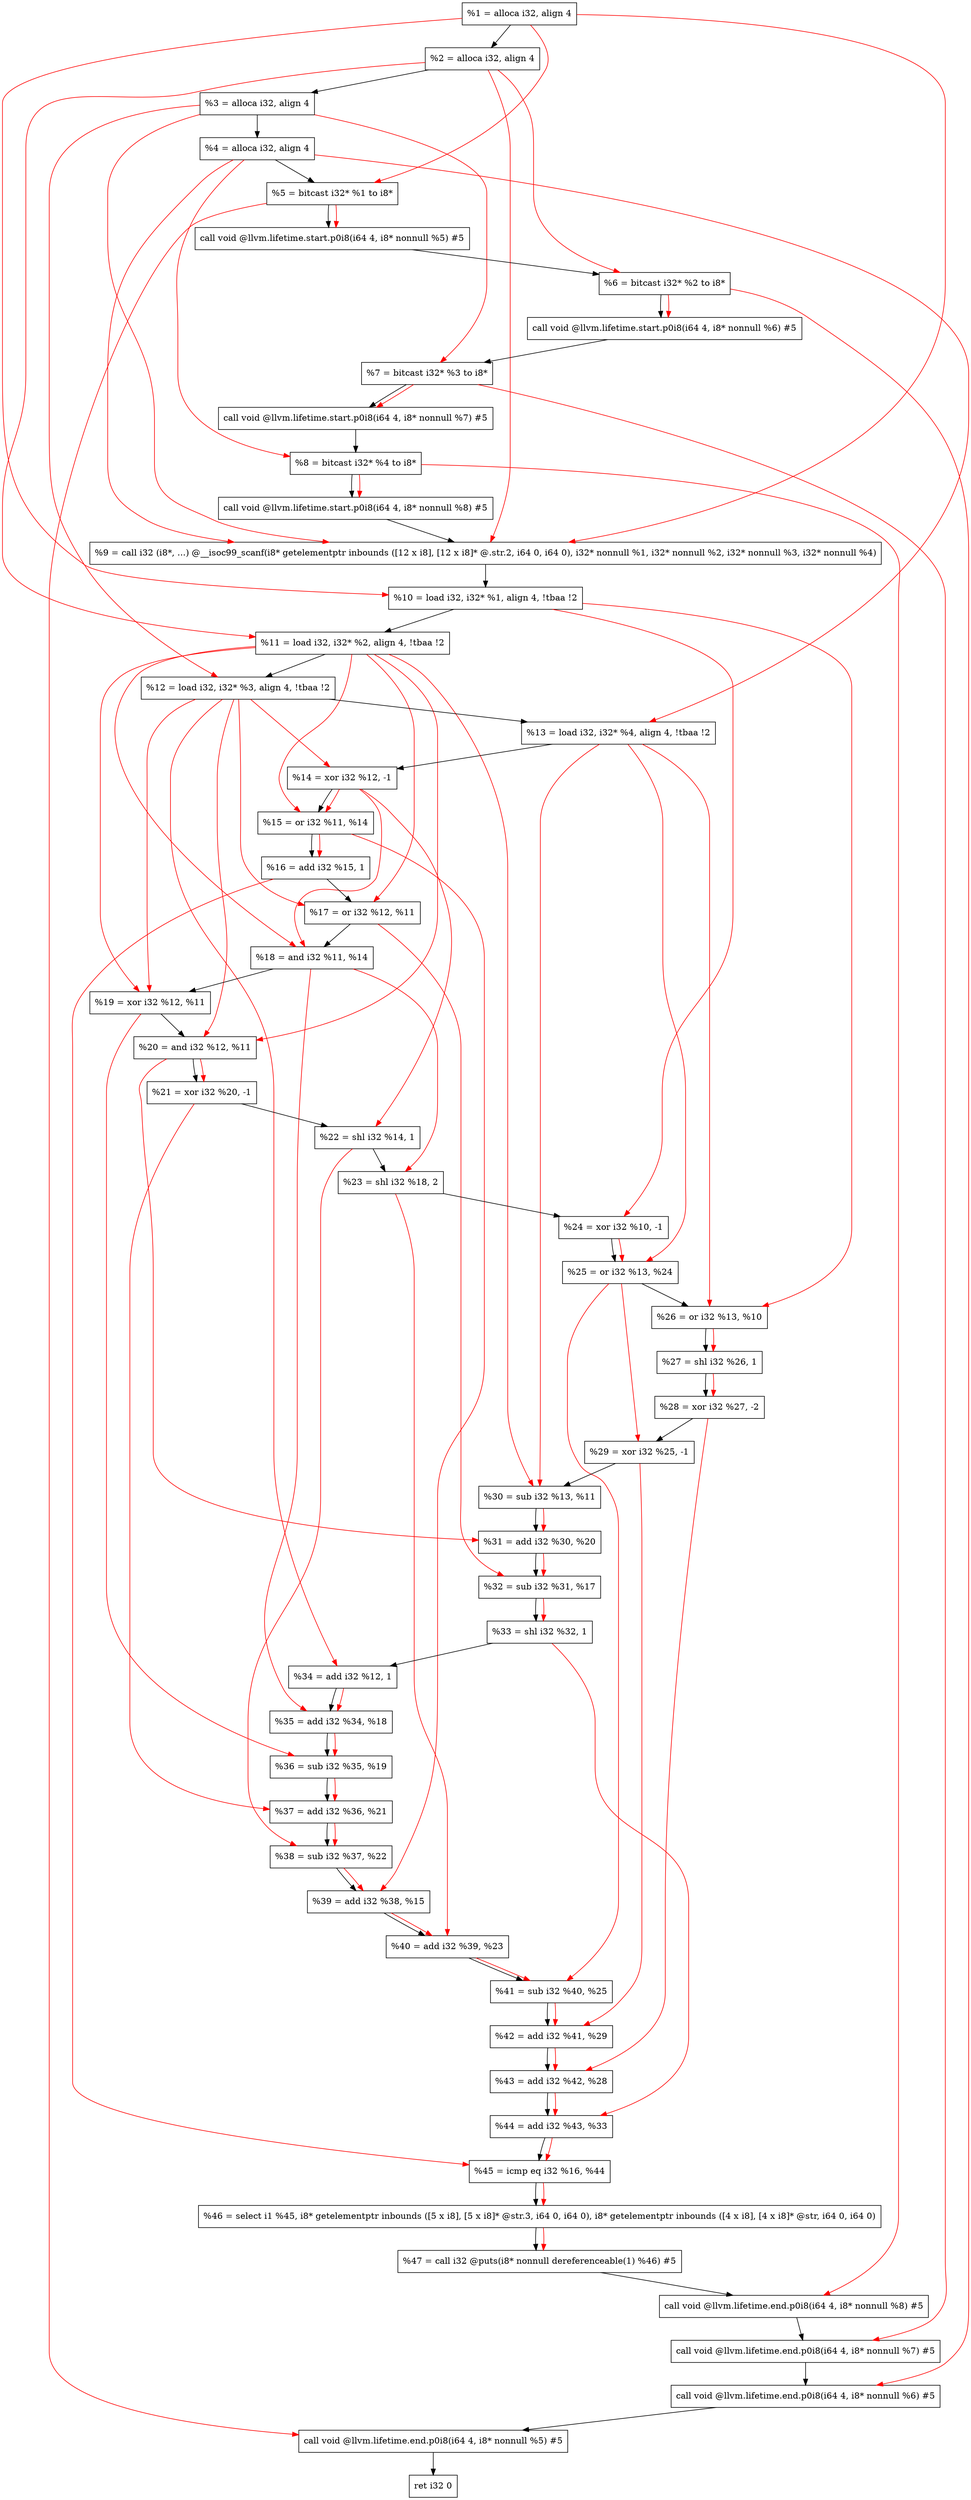 digraph "DFG for'main' function" {
	Node0x1c39708[shape=record, label="  %1 = alloca i32, align 4"];
	Node0x1c39788[shape=record, label="  %2 = alloca i32, align 4"];
	Node0x1c39818[shape=record, label="  %3 = alloca i32, align 4"];
	Node0x1c39878[shape=record, label="  %4 = alloca i32, align 4"];
	Node0x1c39928[shape=record, label="  %5 = bitcast i32* %1 to i8*"];
	Node0x1c39d58[shape=record, label="  call void @llvm.lifetime.start.p0i8(i64 4, i8* nonnull %5) #5"];
	Node0x1c39e38[shape=record, label="  %6 = bitcast i32* %2 to i8*"];
	Node0x1c39f38[shape=record, label="  call void @llvm.lifetime.start.p0i8(i64 4, i8* nonnull %6) #5"];
	Node0x1c39ff8[shape=record, label="  %7 = bitcast i32* %3 to i8*"];
	Node0x1c3a0a8[shape=record, label="  call void @llvm.lifetime.start.p0i8(i64 4, i8* nonnull %7) #5"];
	Node0x1c3a168[shape=record, label="  %8 = bitcast i32* %4 to i8*"];
	Node0x1c3a218[shape=record, label="  call void @llvm.lifetime.start.p0i8(i64 4, i8* nonnull %8) #5"];
	Node0x1c349d0[shape=record, label="  %9 = call i32 (i8*, ...) @__isoc99_scanf(i8* getelementptr inbounds ([12 x i8], [12 x i8]* @.str.2, i64 0, i64 0), i32* nonnull %1, i32* nonnull %2, i32* nonnull %3, i32* nonnull %4)"];
	Node0x1c3a418[shape=record, label="  %10 = load i32, i32* %1, align 4, !tbaa !2"];
	Node0x1c3b388[shape=record, label="  %11 = load i32, i32* %2, align 4, !tbaa !2"];
	Node0x1c3b9f8[shape=record, label="  %12 = load i32, i32* %3, align 4, !tbaa !2"];
	Node0x1c3ba58[shape=record, label="  %13 = load i32, i32* %4, align 4, !tbaa !2"];
	Node0x1c3bad0[shape=record, label="  %14 = xor i32 %12, -1"];
	Node0x1c3bb40[shape=record, label="  %15 = or i32 %11, %14"];
	Node0x1c3bbb0[shape=record, label="  %16 = add i32 %15, 1"];
	Node0x1c3bc20[shape=record, label="  %17 = or i32 %12, %11"];
	Node0x1c3bc90[shape=record, label="  %18 = and i32 %11, %14"];
	Node0x1c3bd00[shape=record, label="  %19 = xor i32 %12, %11"];
	Node0x1c3bd70[shape=record, label="  %20 = and i32 %12, %11"];
	Node0x1c3bde0[shape=record, label="  %21 = xor i32 %20, -1"];
	Node0x1c3be50[shape=record, label="  %22 = shl i32 %14, 1"];
	Node0x1c3bec0[shape=record, label="  %23 = shl i32 %18, 2"];
	Node0x1c3bf30[shape=record, label="  %24 = xor i32 %10, -1"];
	Node0x1c3bfa0[shape=record, label="  %25 = or i32 %13, %24"];
	Node0x1c3c010[shape=record, label="  %26 = or i32 %13, %10"];
	Node0x1c3c080[shape=record, label="  %27 = shl i32 %26, 1"];
	Node0x1c3c0f0[shape=record, label="  %28 = xor i32 %27, -2"];
	Node0x1c3c160[shape=record, label="  %29 = xor i32 %25, -1"];
	Node0x1c3c1d0[shape=record, label="  %30 = sub i32 %13, %11"];
	Node0x1c3c240[shape=record, label="  %31 = add i32 %30, %20"];
	Node0x1c3c2b0[shape=record, label="  %32 = sub i32 %31, %17"];
	Node0x1c3c320[shape=record, label="  %33 = shl i32 %32, 1"];
	Node0x1c3c390[shape=record, label="  %34 = add i32 %12, 1"];
	Node0x1c3c400[shape=record, label="  %35 = add i32 %34, %18"];
	Node0x1c3c470[shape=record, label="  %36 = sub i32 %35, %19"];
	Node0x1c3c4e0[shape=record, label="  %37 = add i32 %36, %21"];
	Node0x1c3c550[shape=record, label="  %38 = sub i32 %37, %22"];
	Node0x1c3c5c0[shape=record, label="  %39 = add i32 %38, %15"];
	Node0x1c3c630[shape=record, label="  %40 = add i32 %39, %23"];
	Node0x1c3c6a0[shape=record, label="  %41 = sub i32 %40, %25"];
	Node0x1c3c710[shape=record, label="  %42 = add i32 %41, %29"];
	Node0x1c3c780[shape=record, label="  %43 = add i32 %42, %28"];
	Node0x1c3c7f0[shape=record, label="  %44 = add i32 %43, %33"];
	Node0x1c3c860[shape=record, label="  %45 = icmp eq i32 %16, %44"];
	Node0x1bd98b8[shape=record, label="  %46 = select i1 %45, i8* getelementptr inbounds ([5 x i8], [5 x i8]* @str.3, i64 0, i64 0), i8* getelementptr inbounds ([4 x i8], [4 x i8]* @str, i64 0, i64 0)"];
	Node0x1c3c8f0[shape=record, label="  %47 = call i32 @puts(i8* nonnull dereferenceable(1) %46) #5"];
	Node0x1c3cb98[shape=record, label="  call void @llvm.lifetime.end.p0i8(i64 4, i8* nonnull %8) #5"];
	Node0x1c3ccf8[shape=record, label="  call void @llvm.lifetime.end.p0i8(i64 4, i8* nonnull %7) #5"];
	Node0x1c3ce08[shape=record, label="  call void @llvm.lifetime.end.p0i8(i64 4, i8* nonnull %6) #5"];
	Node0x1c3cf18[shape=record, label="  call void @llvm.lifetime.end.p0i8(i64 4, i8* nonnull %5) #5"];
	Node0x1c3cfd8[shape=record, label="  ret i32 0"];
	Node0x1c39708 -> Node0x1c39788;
	Node0x1c39788 -> Node0x1c39818;
	Node0x1c39818 -> Node0x1c39878;
	Node0x1c39878 -> Node0x1c39928;
	Node0x1c39928 -> Node0x1c39d58;
	Node0x1c39d58 -> Node0x1c39e38;
	Node0x1c39e38 -> Node0x1c39f38;
	Node0x1c39f38 -> Node0x1c39ff8;
	Node0x1c39ff8 -> Node0x1c3a0a8;
	Node0x1c3a0a8 -> Node0x1c3a168;
	Node0x1c3a168 -> Node0x1c3a218;
	Node0x1c3a218 -> Node0x1c349d0;
	Node0x1c349d0 -> Node0x1c3a418;
	Node0x1c3a418 -> Node0x1c3b388;
	Node0x1c3b388 -> Node0x1c3b9f8;
	Node0x1c3b9f8 -> Node0x1c3ba58;
	Node0x1c3ba58 -> Node0x1c3bad0;
	Node0x1c3bad0 -> Node0x1c3bb40;
	Node0x1c3bb40 -> Node0x1c3bbb0;
	Node0x1c3bbb0 -> Node0x1c3bc20;
	Node0x1c3bc20 -> Node0x1c3bc90;
	Node0x1c3bc90 -> Node0x1c3bd00;
	Node0x1c3bd00 -> Node0x1c3bd70;
	Node0x1c3bd70 -> Node0x1c3bde0;
	Node0x1c3bde0 -> Node0x1c3be50;
	Node0x1c3be50 -> Node0x1c3bec0;
	Node0x1c3bec0 -> Node0x1c3bf30;
	Node0x1c3bf30 -> Node0x1c3bfa0;
	Node0x1c3bfa0 -> Node0x1c3c010;
	Node0x1c3c010 -> Node0x1c3c080;
	Node0x1c3c080 -> Node0x1c3c0f0;
	Node0x1c3c0f0 -> Node0x1c3c160;
	Node0x1c3c160 -> Node0x1c3c1d0;
	Node0x1c3c1d0 -> Node0x1c3c240;
	Node0x1c3c240 -> Node0x1c3c2b0;
	Node0x1c3c2b0 -> Node0x1c3c320;
	Node0x1c3c320 -> Node0x1c3c390;
	Node0x1c3c390 -> Node0x1c3c400;
	Node0x1c3c400 -> Node0x1c3c470;
	Node0x1c3c470 -> Node0x1c3c4e0;
	Node0x1c3c4e0 -> Node0x1c3c550;
	Node0x1c3c550 -> Node0x1c3c5c0;
	Node0x1c3c5c0 -> Node0x1c3c630;
	Node0x1c3c630 -> Node0x1c3c6a0;
	Node0x1c3c6a0 -> Node0x1c3c710;
	Node0x1c3c710 -> Node0x1c3c780;
	Node0x1c3c780 -> Node0x1c3c7f0;
	Node0x1c3c7f0 -> Node0x1c3c860;
	Node0x1c3c860 -> Node0x1bd98b8;
	Node0x1bd98b8 -> Node0x1c3c8f0;
	Node0x1c3c8f0 -> Node0x1c3cb98;
	Node0x1c3cb98 -> Node0x1c3ccf8;
	Node0x1c3ccf8 -> Node0x1c3ce08;
	Node0x1c3ce08 -> Node0x1c3cf18;
	Node0x1c3cf18 -> Node0x1c3cfd8;
edge [color=red]
	Node0x1c39708 -> Node0x1c39928;
	Node0x1c39928 -> Node0x1c39d58;
	Node0x1c39788 -> Node0x1c39e38;
	Node0x1c39e38 -> Node0x1c39f38;
	Node0x1c39818 -> Node0x1c39ff8;
	Node0x1c39ff8 -> Node0x1c3a0a8;
	Node0x1c39878 -> Node0x1c3a168;
	Node0x1c3a168 -> Node0x1c3a218;
	Node0x1c39708 -> Node0x1c349d0;
	Node0x1c39788 -> Node0x1c349d0;
	Node0x1c39818 -> Node0x1c349d0;
	Node0x1c39878 -> Node0x1c349d0;
	Node0x1c39708 -> Node0x1c3a418;
	Node0x1c39788 -> Node0x1c3b388;
	Node0x1c39818 -> Node0x1c3b9f8;
	Node0x1c39878 -> Node0x1c3ba58;
	Node0x1c3b9f8 -> Node0x1c3bad0;
	Node0x1c3b388 -> Node0x1c3bb40;
	Node0x1c3bad0 -> Node0x1c3bb40;
	Node0x1c3bb40 -> Node0x1c3bbb0;
	Node0x1c3b9f8 -> Node0x1c3bc20;
	Node0x1c3b388 -> Node0x1c3bc20;
	Node0x1c3b388 -> Node0x1c3bc90;
	Node0x1c3bad0 -> Node0x1c3bc90;
	Node0x1c3b9f8 -> Node0x1c3bd00;
	Node0x1c3b388 -> Node0x1c3bd00;
	Node0x1c3b9f8 -> Node0x1c3bd70;
	Node0x1c3b388 -> Node0x1c3bd70;
	Node0x1c3bd70 -> Node0x1c3bde0;
	Node0x1c3bad0 -> Node0x1c3be50;
	Node0x1c3bc90 -> Node0x1c3bec0;
	Node0x1c3a418 -> Node0x1c3bf30;
	Node0x1c3ba58 -> Node0x1c3bfa0;
	Node0x1c3bf30 -> Node0x1c3bfa0;
	Node0x1c3ba58 -> Node0x1c3c010;
	Node0x1c3a418 -> Node0x1c3c010;
	Node0x1c3c010 -> Node0x1c3c080;
	Node0x1c3c080 -> Node0x1c3c0f0;
	Node0x1c3bfa0 -> Node0x1c3c160;
	Node0x1c3ba58 -> Node0x1c3c1d0;
	Node0x1c3b388 -> Node0x1c3c1d0;
	Node0x1c3c1d0 -> Node0x1c3c240;
	Node0x1c3bd70 -> Node0x1c3c240;
	Node0x1c3c240 -> Node0x1c3c2b0;
	Node0x1c3bc20 -> Node0x1c3c2b0;
	Node0x1c3c2b0 -> Node0x1c3c320;
	Node0x1c3b9f8 -> Node0x1c3c390;
	Node0x1c3c390 -> Node0x1c3c400;
	Node0x1c3bc90 -> Node0x1c3c400;
	Node0x1c3c400 -> Node0x1c3c470;
	Node0x1c3bd00 -> Node0x1c3c470;
	Node0x1c3c470 -> Node0x1c3c4e0;
	Node0x1c3bde0 -> Node0x1c3c4e0;
	Node0x1c3c4e0 -> Node0x1c3c550;
	Node0x1c3be50 -> Node0x1c3c550;
	Node0x1c3c550 -> Node0x1c3c5c0;
	Node0x1c3bb40 -> Node0x1c3c5c0;
	Node0x1c3c5c0 -> Node0x1c3c630;
	Node0x1c3bec0 -> Node0x1c3c630;
	Node0x1c3c630 -> Node0x1c3c6a0;
	Node0x1c3bfa0 -> Node0x1c3c6a0;
	Node0x1c3c6a0 -> Node0x1c3c710;
	Node0x1c3c160 -> Node0x1c3c710;
	Node0x1c3c710 -> Node0x1c3c780;
	Node0x1c3c0f0 -> Node0x1c3c780;
	Node0x1c3c780 -> Node0x1c3c7f0;
	Node0x1c3c320 -> Node0x1c3c7f0;
	Node0x1c3bbb0 -> Node0x1c3c860;
	Node0x1c3c7f0 -> Node0x1c3c860;
	Node0x1c3c860 -> Node0x1bd98b8;
	Node0x1bd98b8 -> Node0x1c3c8f0;
	Node0x1c3a168 -> Node0x1c3cb98;
	Node0x1c39ff8 -> Node0x1c3ccf8;
	Node0x1c39e38 -> Node0x1c3ce08;
	Node0x1c39928 -> Node0x1c3cf18;
}
